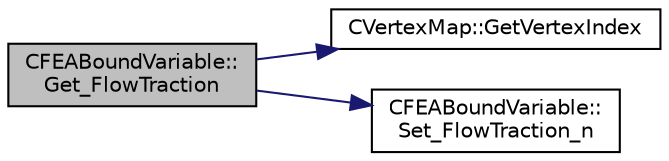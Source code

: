 digraph "CFEABoundVariable::Get_FlowTraction"
{
  edge [fontname="Helvetica",fontsize="10",labelfontname="Helvetica",labelfontsize="10"];
  node [fontname="Helvetica",fontsize="10",shape=record];
  rankdir="LR";
  Node30 [label="CFEABoundVariable::\lGet_FlowTraction",height=0.2,width=0.4,color="black", fillcolor="grey75", style="filled", fontcolor="black"];
  Node30 -> Node31 [color="midnightblue",fontsize="10",style="solid",fontname="Helvetica"];
  Node31 [label="CVertexMap::GetVertexIndex",height=0.2,width=0.4,color="black", fillcolor="white", style="filled",URL="$class_c_vertex_map.html#ae62665f7065cb9e31c2aec1ec90c0afc",tooltip="Convert a point index to vertex index. "];
  Node30 -> Node32 [color="midnightblue",fontsize="10",style="solid",fontname="Helvetica"];
  Node32 [label="CFEABoundVariable::\lSet_FlowTraction_n",height=0.2,width=0.4,color="black", fillcolor="white", style="filled",URL="$class_c_f_e_a_bound_variable.html#a653459df289b62d0043fe333652d7e66",tooltip="Set the value of the flow traction at the previous time step. "];
}

